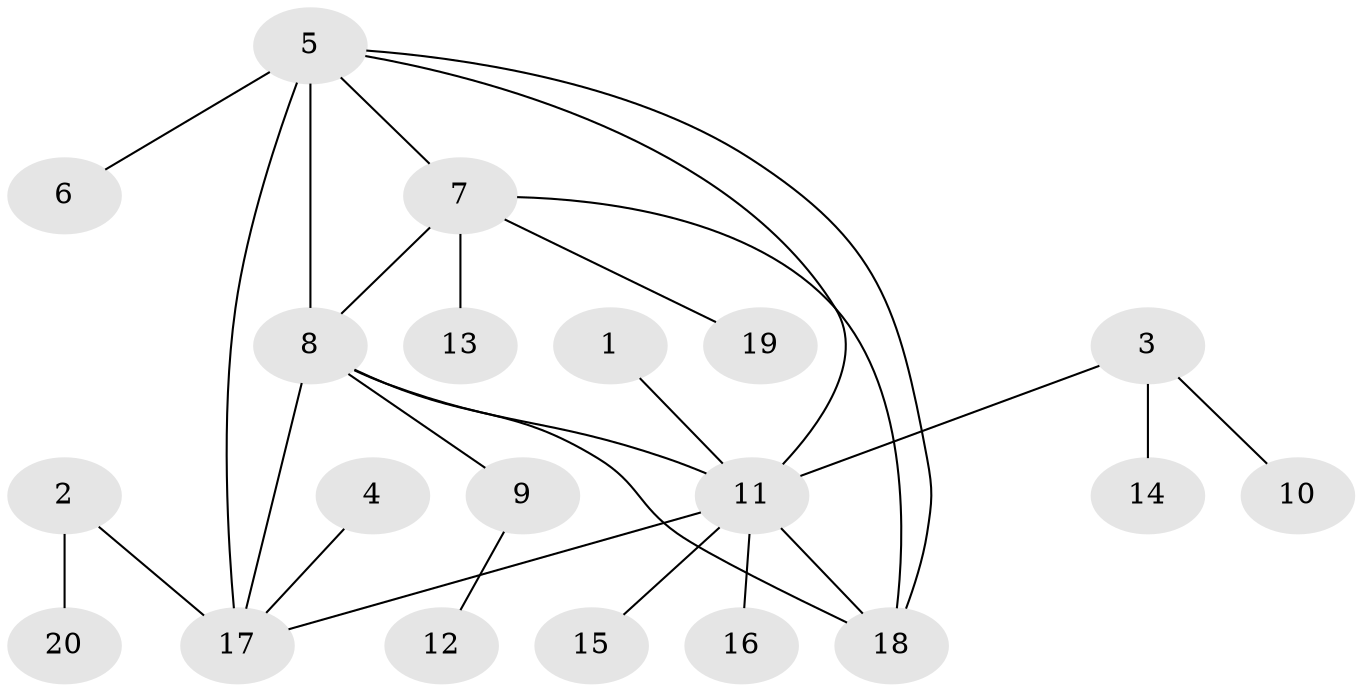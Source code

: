 // original degree distribution, {10: 0.020833333333333332, 2: 0.2916666666666667, 6: 0.0625, 3: 0.14583333333333334, 5: 0.041666666666666664, 7: 0.020833333333333332, 1: 0.4166666666666667}
// Generated by graph-tools (version 1.1) at 2025/37/03/04/25 23:37:45]
// undirected, 20 vertices, 26 edges
graph export_dot {
  node [color=gray90,style=filled];
  1;
  2;
  3;
  4;
  5;
  6;
  7;
  8;
  9;
  10;
  11;
  12;
  13;
  14;
  15;
  16;
  17;
  18;
  19;
  20;
  1 -- 11 [weight=1.0];
  2 -- 17 [weight=1.0];
  2 -- 20 [weight=1.0];
  3 -- 10 [weight=1.0];
  3 -- 11 [weight=1.0];
  3 -- 14 [weight=1.0];
  4 -- 17 [weight=1.0];
  5 -- 6 [weight=1.0];
  5 -- 7 [weight=1.0];
  5 -- 8 [weight=1.0];
  5 -- 11 [weight=1.0];
  5 -- 17 [weight=2.0];
  5 -- 18 [weight=1.0];
  7 -- 8 [weight=1.0];
  7 -- 13 [weight=1.0];
  7 -- 18 [weight=1.0];
  7 -- 19 [weight=1.0];
  8 -- 9 [weight=2.0];
  8 -- 11 [weight=1.0];
  8 -- 17 [weight=1.0];
  8 -- 18 [weight=2.0];
  9 -- 12 [weight=1.0];
  11 -- 15 [weight=1.0];
  11 -- 16 [weight=1.0];
  11 -- 17 [weight=1.0];
  11 -- 18 [weight=1.0];
}
